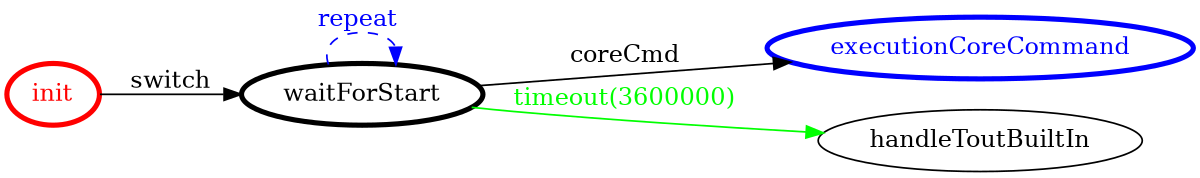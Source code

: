/*
*
* A GraphViz DOT FSM description 
* Please use a GraphViz visualizer (like http://www.webgraphviz.com)
*  
*/

digraph finite_state_machine {
	rankdir=LR
	size="8,5"
	
	init [ color = red ][ fontcolor = red ][ penwidth = 3 ]
	waitForStart [ color = black ][ fontcolor = black ][ penwidth = 3 ]
	executionCoreCommand [ color = blue ][ fontcolor = blue ][ penwidth = 3 ]
	
	waitForStart -> handleToutBuiltIn [ label = "timeout(3600000)" ][ color = green ][ fontcolor = green ]
	waitForStart -> executionCoreCommand [ label = "coreCmd" ][ color = black ][ fontcolor = black ]
	waitForStart -> waitForStart [ label = "repeat "][ style = dashed ][ color = blue ][ fontcolor = blue ]
	init -> waitForStart [ label = "switch" ][ color = black ][ fontcolor = black ]
}
